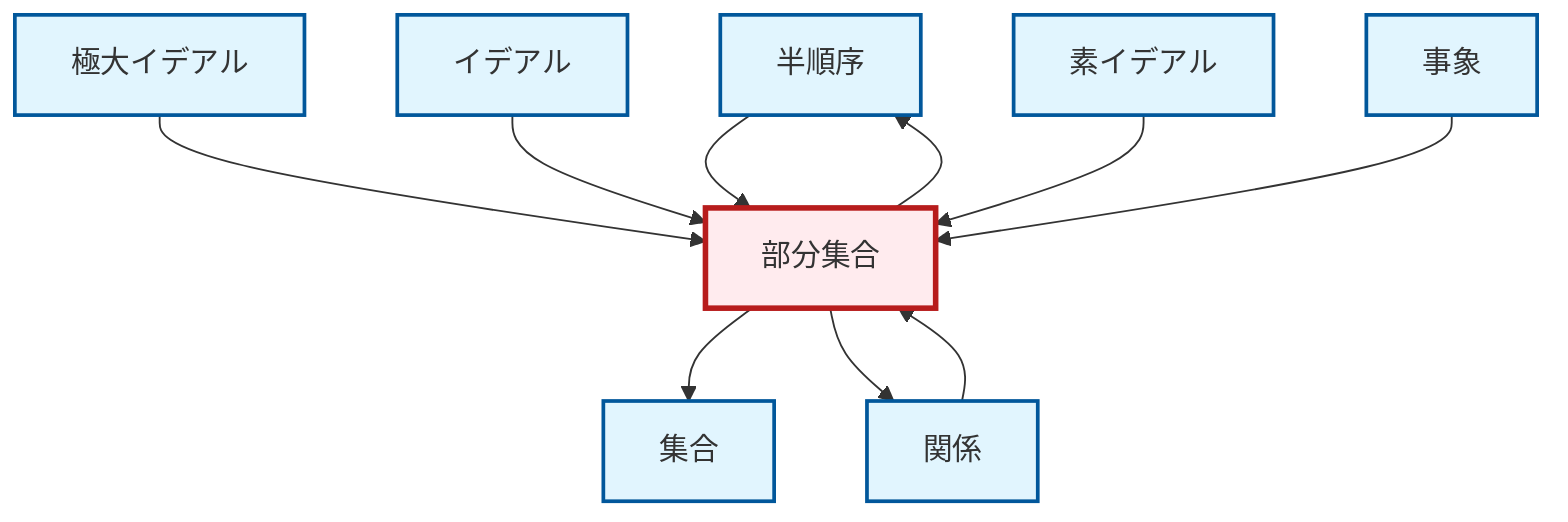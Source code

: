 graph TD
    classDef definition fill:#e1f5fe,stroke:#01579b,stroke-width:2px
    classDef theorem fill:#f3e5f5,stroke:#4a148c,stroke-width:2px
    classDef axiom fill:#fff3e0,stroke:#e65100,stroke-width:2px
    classDef example fill:#e8f5e9,stroke:#1b5e20,stroke-width:2px
    classDef current fill:#ffebee,stroke:#b71c1c,stroke-width:3px
    def-partial-order["半順序"]:::definition
    def-subset["部分集合"]:::definition
    def-event["事象"]:::definition
    def-relation["関係"]:::definition
    def-maximal-ideal["極大イデアル"]:::definition
    def-prime-ideal["素イデアル"]:::definition
    def-ideal["イデアル"]:::definition
    def-set["集合"]:::definition
    def-subset --> def-partial-order
    def-maximal-ideal --> def-subset
    def-subset --> def-set
    def-partial-order --> def-subset
    def-ideal --> def-subset
    def-prime-ideal --> def-subset
    def-event --> def-subset
    def-subset --> def-relation
    def-relation --> def-subset
    class def-subset current